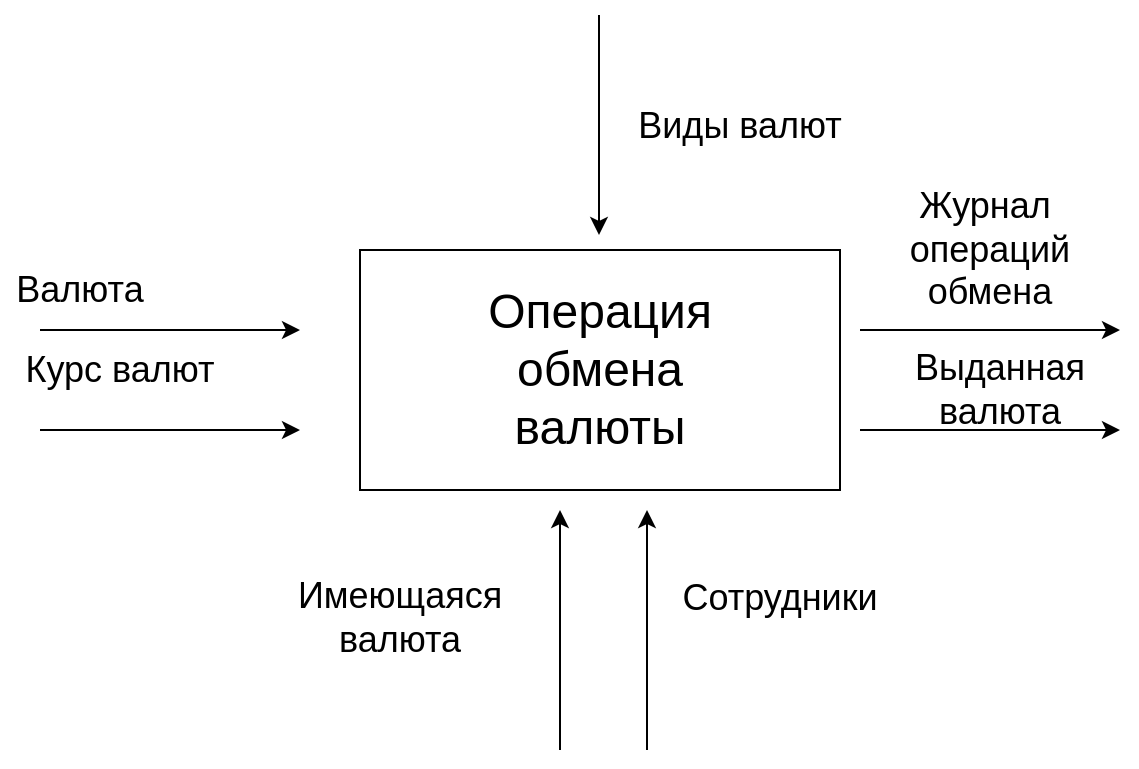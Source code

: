 <mxfile version="12.7.6" type="github"><diagram id="y-JAAzC_ff1kH6N_ufVR" name="Page-1"><mxGraphModel dx="1182" dy="764" grid="1" gridSize="10" guides="1" tooltips="1" connect="1" arrows="1" fold="1" page="1" pageScale="1" pageWidth="1169" pageHeight="827" math="0" shadow="0"><root><mxCell id="0"/><mxCell id="1" parent="0"/><mxCell id="sjHqQLyBOEb7dhk0Ldjk-1" value="" style="rounded=0;whiteSpace=wrap;html=1;" parent="1" vertex="1"><mxGeometry x="440" y="240" width="240" height="120" as="geometry"/></mxCell><mxCell id="sjHqQLyBOEb7dhk0Ldjk-2" value="" style="endArrow=classic;html=1;" parent="1" edge="1"><mxGeometry width="50" height="50" relative="1" as="geometry"><mxPoint x="280" y="280" as="sourcePoint"/><mxPoint x="410" y="280" as="targetPoint"/></mxGeometry></mxCell><mxCell id="sjHqQLyBOEb7dhk0Ldjk-3" value="" style="endArrow=classic;html=1;" parent="1" edge="1"><mxGeometry width="50" height="50" relative="1" as="geometry"><mxPoint x="280" y="330" as="sourcePoint"/><mxPoint x="410" y="330" as="targetPoint"/></mxGeometry></mxCell><mxCell id="sjHqQLyBOEb7dhk0Ldjk-4" value="" style="endArrow=classic;html=1;" parent="1" edge="1"><mxGeometry width="50" height="50" relative="1" as="geometry"><mxPoint x="690" y="280" as="sourcePoint"/><mxPoint x="820" y="280" as="targetPoint"/></mxGeometry></mxCell><mxCell id="sjHqQLyBOEb7dhk0Ldjk-5" value="" style="endArrow=classic;html=1;" parent="1" edge="1"><mxGeometry width="50" height="50" relative="1" as="geometry"><mxPoint x="690" y="330" as="sourcePoint"/><mxPoint x="820" y="330" as="targetPoint"/></mxGeometry></mxCell><mxCell id="sjHqQLyBOEb7dhk0Ldjk-6" value="" style="endArrow=classic;html=1;" parent="1" edge="1"><mxGeometry width="50" height="50" relative="1" as="geometry"><mxPoint x="559.5" y="122.5" as="sourcePoint"/><mxPoint x="559.5" y="232.5" as="targetPoint"/></mxGeometry></mxCell><mxCell id="sjHqQLyBOEb7dhk0Ldjk-8" value="" style="endArrow=classic;html=1;" parent="1" edge="1"><mxGeometry width="50" height="50" relative="1" as="geometry"><mxPoint x="540" y="490" as="sourcePoint"/><mxPoint x="540" y="370" as="targetPoint"/></mxGeometry></mxCell><mxCell id="sjHqQLyBOEb7dhk0Ldjk-9" value="" style="endArrow=classic;html=1;" parent="1" edge="1"><mxGeometry width="50" height="50" relative="1" as="geometry"><mxPoint x="583.5" y="490" as="sourcePoint"/><mxPoint x="583.5" y="370" as="targetPoint"/></mxGeometry></mxCell><mxCell id="sjHqQLyBOEb7dhk0Ldjk-10" value="&lt;p style=&quot;font-size: 18px&quot;&gt;Валюта&lt;/p&gt;" style="text;html=1;strokeColor=none;fillColor=none;align=center;verticalAlign=middle;whiteSpace=wrap;rounded=0;" parent="1" vertex="1"><mxGeometry x="280" y="250" width="40" height="20" as="geometry"/></mxCell><mxCell id="sjHqQLyBOEb7dhk0Ldjk-13" value="&lt;p style=&quot;font-size: 18px&quot;&gt;Курс валют&lt;/p&gt;" style="text;html=1;strokeColor=none;fillColor=none;align=center;verticalAlign=middle;whiteSpace=wrap;rounded=0;direction=south;" parent="1" vertex="1"><mxGeometry x="260" y="272.5" width="120" height="55" as="geometry"/></mxCell><mxCell id="sjHqQLyBOEb7dhk0Ldjk-14" value="&lt;p style=&quot;font-size: 18px&quot;&gt;Виды валют&lt;/p&gt;" style="text;html=1;strokeColor=none;fillColor=none;align=center;verticalAlign=middle;whiteSpace=wrap;rounded=0;direction=south;" parent="1" vertex="1"><mxGeometry x="570" y="150" width="120" height="55" as="geometry"/></mxCell><mxCell id="sjHqQLyBOEb7dhk0Ldjk-17" value="&lt;p style=&quot;font-size: 18px&quot;&gt;Имеющаяся валюта&lt;/p&gt;" style="text;html=1;strokeColor=none;fillColor=none;align=center;verticalAlign=middle;whiteSpace=wrap;rounded=0;" parent="1" vertex="1"><mxGeometry x="440" y="414" width="40" height="20" as="geometry"/></mxCell><mxCell id="sjHqQLyBOEb7dhk0Ldjk-18" value="&lt;p style=&quot;font-size: 18px&quot;&gt;Сотрудники&lt;/p&gt;" style="text;html=1;strokeColor=none;fillColor=none;align=center;verticalAlign=middle;whiteSpace=wrap;rounded=0;" parent="1" vertex="1"><mxGeometry x="630" y="404" width="40" height="20" as="geometry"/></mxCell><mxCell id="sjHqQLyBOEb7dhk0Ldjk-20" value="&lt;p style=&quot;font-size: 18px&quot;&gt;Журнал&amp;nbsp; операций обмена&lt;/p&gt;" style="text;html=1;strokeColor=none;fillColor=none;align=center;verticalAlign=middle;whiteSpace=wrap;rounded=0;" parent="1" vertex="1"><mxGeometry x="720" y="230" width="70" height="20" as="geometry"/></mxCell><mxCell id="sjHqQLyBOEb7dhk0Ldjk-21" value="&lt;p style=&quot;text-align: center ; font-size: 18px&quot;&gt;Выданная валюта&lt;/p&gt;" style="text;html=1;strokeColor=none;fillColor=none;align=center;verticalAlign=middle;whiteSpace=wrap;rounded=0;" parent="1" vertex="1"><mxGeometry x="740" y="300" width="40" height="20" as="geometry"/></mxCell><mxCell id="sjHqQLyBOEb7dhk0Ldjk-23" value="&lt;p style=&quot;font-size: 24px&quot;&gt;Операция обмена валюты&lt;/p&gt;" style="text;html=1;strokeColor=none;fillColor=none;align=center;verticalAlign=middle;whiteSpace=wrap;rounded=0;fontSize=24;" parent="1" vertex="1"><mxGeometry x="535" y="290" width="50" height="20" as="geometry"/></mxCell></root></mxGraphModel></diagram></mxfile>